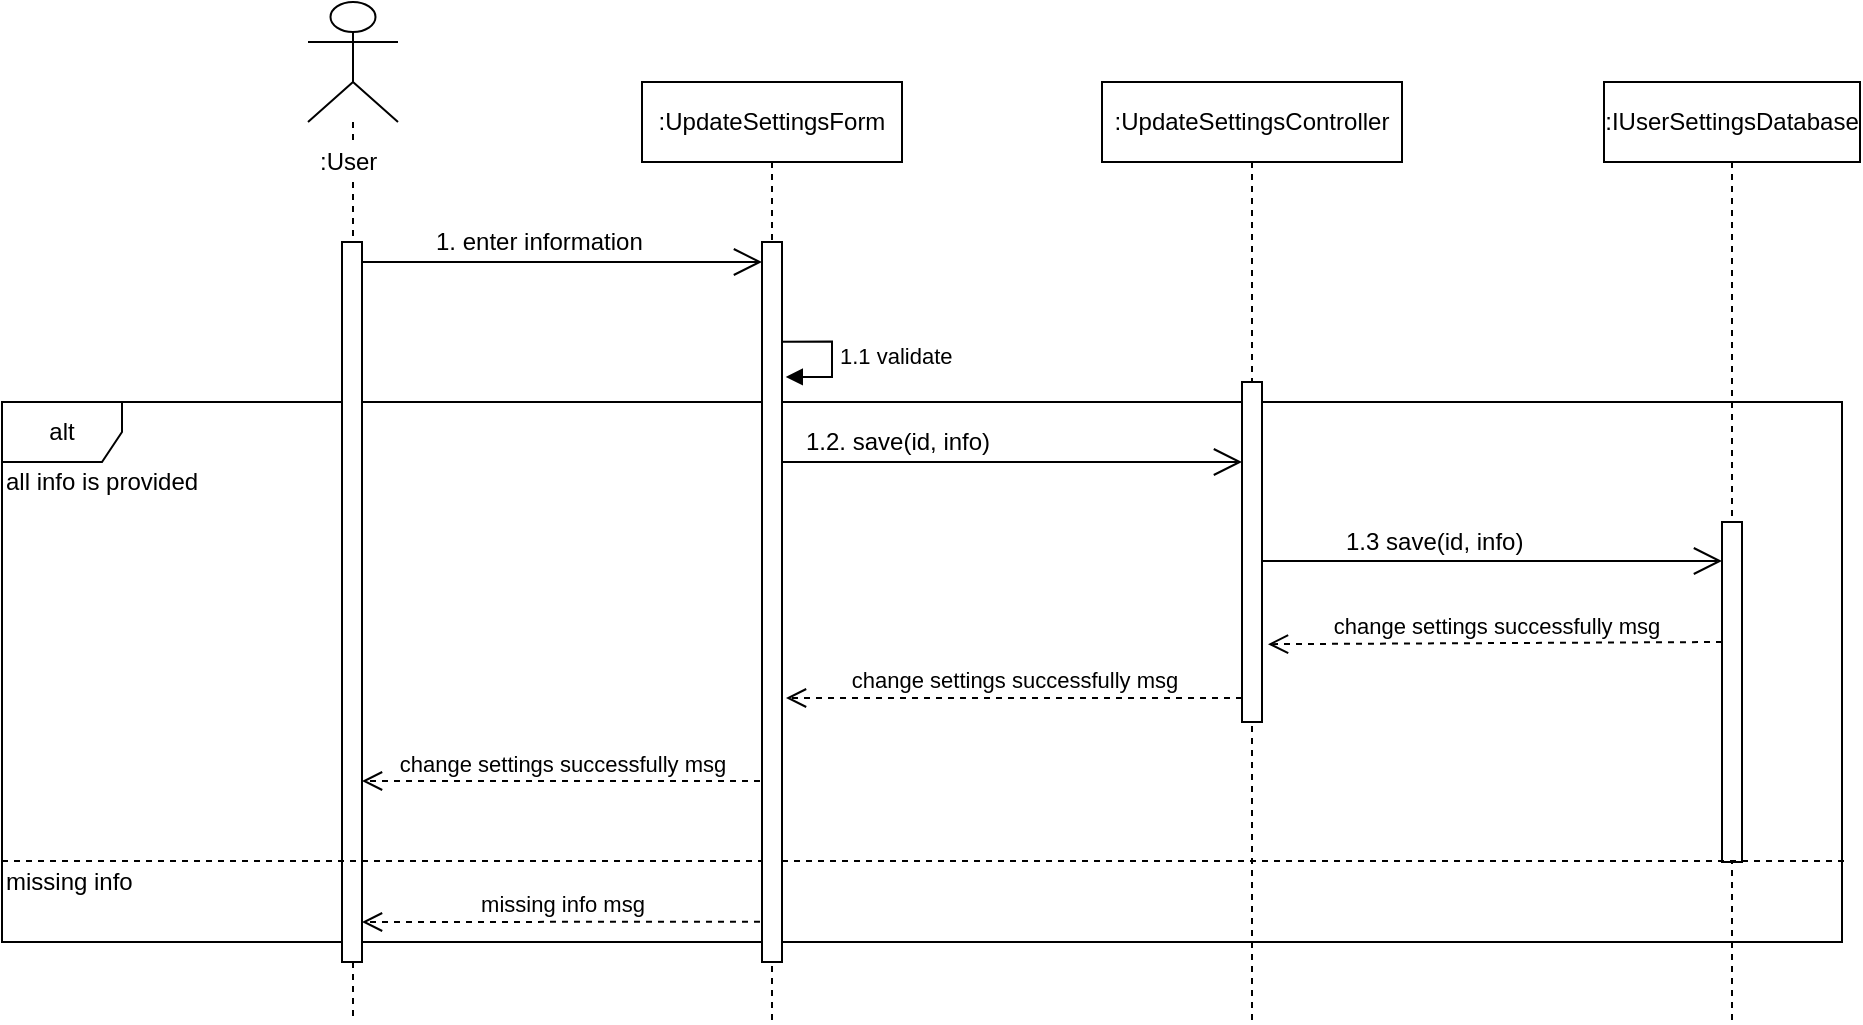 <mxfile version="12.2.7" type="google" pages="1"><diagram id="9VVV0wmlApFZpibhe6T6" name="Page-1"><mxGraphModel dx="1822" dy="534" grid="1" gridSize="10" guides="1" tooltips="1" connect="1" arrows="1" fold="1" page="1" pageScale="1" pageWidth="850" pageHeight="1100" math="0" shadow="0"><root><mxCell id="0"/><mxCell id="1" parent="0"/><mxCell id="rHONIAsyA7-zSaO25fzj-140" value="&lt;span style=&quot;text-align: left&quot;&gt;&lt;span style=&quot;white-space: nowrap&quot;&gt;:IUserSettingsDatabase&lt;/span&gt;&lt;/span&gt;" style="shape=umlLifeline;perimeter=lifelinePerimeter;whiteSpace=wrap;html=1;container=1;collapsible=0;recursiveResize=0;outlineConnect=0;" parent="1" vertex="1"><mxGeometry x="421" y="120" width="128" height="470" as="geometry"/></mxCell><mxCell id="rHONIAsyA7-zSaO25fzj-139" value="&lt;span style=&quot;text-align: left&quot;&gt;&lt;span style=&quot;white-space: nowrap&quot;&gt;:UpdateSettingsController&lt;/span&gt;&lt;/span&gt;" style="shape=umlLifeline;perimeter=lifelinePerimeter;whiteSpace=wrap;html=1;container=1;collapsible=0;recursiveResize=0;outlineConnect=0;" parent="1" vertex="1"><mxGeometry x="170" y="120" width="150" height="470" as="geometry"/></mxCell><mxCell id="rHONIAsyA7-zSaO25fzj-109" value="alt" style="shape=umlFrame;whiteSpace=wrap;html=1;" parent="1" vertex="1"><mxGeometry x="-380" y="280" width="920" height="270" as="geometry"/></mxCell><mxCell id="rHONIAsyA7-zSaO25fzj-111" value="" style="shape=umlLifeline;participant=umlActor;perimeter=lifelinePerimeter;whiteSpace=wrap;html=1;container=1;collapsible=0;recursiveResize=0;verticalAlign=top;spacingTop=36;labelBackgroundColor=#ffffff;outlineConnect=0;size=60;" parent="1" vertex="1"><mxGeometry x="-227" y="80" width="45" height="510" as="geometry"/></mxCell><mxCell id="rHONIAsyA7-zSaO25fzj-116" value="" style="html=1;points=[];perimeter=orthogonalPerimeter;" parent="1" vertex="1"><mxGeometry x="-210" y="200" width="10" height="360" as="geometry"/></mxCell><mxCell id="rHONIAsyA7-zSaO25fzj-117" value="" style="endArrow=open;endFill=1;endSize=12;html=1;" parent="1" edge="1"><mxGeometry width="160" relative="1" as="geometry"><mxPoint x="-200" y="210" as="sourcePoint"/><mxPoint y="210" as="targetPoint"/></mxGeometry></mxCell><mxCell id="rHONIAsyA7-zSaO25fzj-118" value="1.1 validate" style="edgeStyle=orthogonalEdgeStyle;html=1;align=left;spacingLeft=2;endArrow=block;rounded=0;" parent="1" edge="1"><mxGeometry relative="1" as="geometry"><mxPoint x="9.529" y="249.824" as="sourcePoint"/><Array as="points"><mxPoint x="35" y="250"/><mxPoint x="35" y="268"/></Array><mxPoint x="11.882" y="267.471" as="targetPoint"/></mxGeometry></mxCell><mxCell id="rHONIAsyA7-zSaO25fzj-119" value="" style="endArrow=open;endFill=1;endSize=12;html=1;" parent="1" edge="1"><mxGeometry width="160" relative="1" as="geometry"><mxPoint x="10" y="310" as="sourcePoint"/><mxPoint x="240" y="310" as="targetPoint"/></mxGeometry></mxCell><mxCell id="rHONIAsyA7-zSaO25fzj-120" value="" style="html=1;points=[];perimeter=orthogonalPerimeter;" parent="1" vertex="1"><mxGeometry x="480" y="340" width="10" height="170" as="geometry"/></mxCell><mxCell id="rHONIAsyA7-zSaO25fzj-121" value="" style="endArrow=open;endFill=1;endSize=12;html=1;" parent="1" edge="1"><mxGeometry width="160" relative="1" as="geometry"><mxPoint x="250" y="359.5" as="sourcePoint"/><mxPoint x="480" y="359.5" as="targetPoint"/></mxGeometry></mxCell><mxCell id="rHONIAsyA7-zSaO25fzj-122" value="change settings successfully msg" style="html=1;verticalAlign=bottom;endArrow=open;dashed=1;endSize=8;entryX=1.3;entryY=0.276;entryDx=0;entryDy=0;entryPerimeter=0;" parent="1" edge="1"><mxGeometry relative="1" as="geometry"><mxPoint x="480" y="400" as="sourcePoint"/><mxPoint x="253" y="401.08" as="targetPoint"/></mxGeometry></mxCell><mxCell id="rHONIAsyA7-zSaO25fzj-123" value="change settings successfully msg" style="html=1;verticalAlign=bottom;endArrow=open;dashed=1;endSize=8;exitX=0;exitY=0.9;exitDx=0;exitDy=0;exitPerimeter=0;" parent="1" edge="1"><mxGeometry relative="1" as="geometry"><mxPoint x="240" y="428" as="sourcePoint"/><mxPoint x="12" y="428" as="targetPoint"/></mxGeometry></mxCell><mxCell id="rHONIAsyA7-zSaO25fzj-124" value="change settings successfully msg" style="html=1;verticalAlign=bottom;endArrow=open;dashed=1;endSize=8;" parent="1" edge="1"><mxGeometry relative="1" as="geometry"><mxPoint x="-1" y="469.5" as="sourcePoint"/><mxPoint x="-200" y="469.5" as="targetPoint"/></mxGeometry></mxCell><mxCell id="rHONIAsyA7-zSaO25fzj-125" value="missing info msg" style="html=1;verticalAlign=bottom;endArrow=open;dashed=1;endSize=8;exitX=-0.1;exitY=0.833;exitDx=0;exitDy=0;exitPerimeter=0;" parent="1" edge="1"><mxGeometry relative="1" as="geometry"><mxPoint x="-1" y="539.86" as="sourcePoint"/><mxPoint x="-200" y="540" as="targetPoint"/></mxGeometry></mxCell><mxCell id="rHONIAsyA7-zSaO25fzj-126" value="1. enter information" style="text;html=1;resizable=0;points=[];autosize=1;align=left;verticalAlign=top;spacingTop=-4;" parent="1" vertex="1"><mxGeometry x="-165" y="190" width="120" height="20" as="geometry"/></mxCell><mxCell id="rHONIAsyA7-zSaO25fzj-127" value="1.2. save(id, info)" style="text;html=1;resizable=0;points=[];autosize=1;align=left;verticalAlign=top;spacingTop=-4;" parent="1" vertex="1"><mxGeometry x="20" y="290" width="110" height="20" as="geometry"/></mxCell><mxCell id="rHONIAsyA7-zSaO25fzj-128" value="1.3 save(id, info)&amp;nbsp;" style="text;html=1;resizable=0;points=[];autosize=1;align=left;verticalAlign=top;spacingTop=-4;" parent="1" vertex="1"><mxGeometry x="290" y="340" width="110" height="20" as="geometry"/></mxCell><mxCell id="rHONIAsyA7-zSaO25fzj-129" value="all info is provided" style="text;html=1;resizable=0;points=[];autosize=1;align=left;verticalAlign=top;spacingTop=-4;" parent="1" vertex="1"><mxGeometry x="-380" y="310" width="110" height="20" as="geometry"/></mxCell><mxCell id="rHONIAsyA7-zSaO25fzj-130" value="missing info" style="text;html=1;resizable=0;points=[];autosize=1;align=left;verticalAlign=top;spacingTop=-4;" parent="1" vertex="1"><mxGeometry x="-380" y="510" width="80" height="20" as="geometry"/></mxCell><mxCell id="rHONIAsyA7-zSaO25fzj-131" value="" style="endArrow=none;dashed=1;endFill=0;endSize=12;html=1;" parent="1" edge="1"><mxGeometry width="160" relative="1" as="geometry"><mxPoint x="-380.0" y="509.5" as="sourcePoint"/><mxPoint x="544.0" y="509.5" as="targetPoint"/></mxGeometry></mxCell><mxCell id="rHONIAsyA7-zSaO25fzj-132" value=":User" style="text;html=1;resizable=0;points=[];autosize=1;align=left;verticalAlign=top;spacingTop=-4;fillColor=#ffffff;" parent="1" vertex="1"><mxGeometry x="-223" y="150" width="40" height="20" as="geometry"/></mxCell><mxCell id="rHONIAsyA7-zSaO25fzj-136" value="&lt;span style=&quot;text-align: left&quot;&gt;&lt;span style=&quot;white-space: nowrap&quot;&gt;:UpdateSettingsForm&lt;/span&gt;&lt;/span&gt;" style="shape=umlLifeline;perimeter=lifelinePerimeter;whiteSpace=wrap;html=1;container=1;collapsible=0;recursiveResize=0;outlineConnect=0;" parent="1" vertex="1"><mxGeometry x="-60" y="120" width="130" height="470" as="geometry"/></mxCell><mxCell id="rHONIAsyA7-zSaO25fzj-137" value="" style="html=1;points=[];perimeter=orthogonalPerimeter;" parent="1" vertex="1"><mxGeometry y="200" width="10" height="360" as="geometry"/></mxCell><mxCell id="rHONIAsyA7-zSaO25fzj-138" value="" style="html=1;points=[];perimeter=orthogonalPerimeter;" parent="1" vertex="1"><mxGeometry x="240" y="270" width="10" height="170" as="geometry"/></mxCell></root></mxGraphModel></diagram></mxfile>
